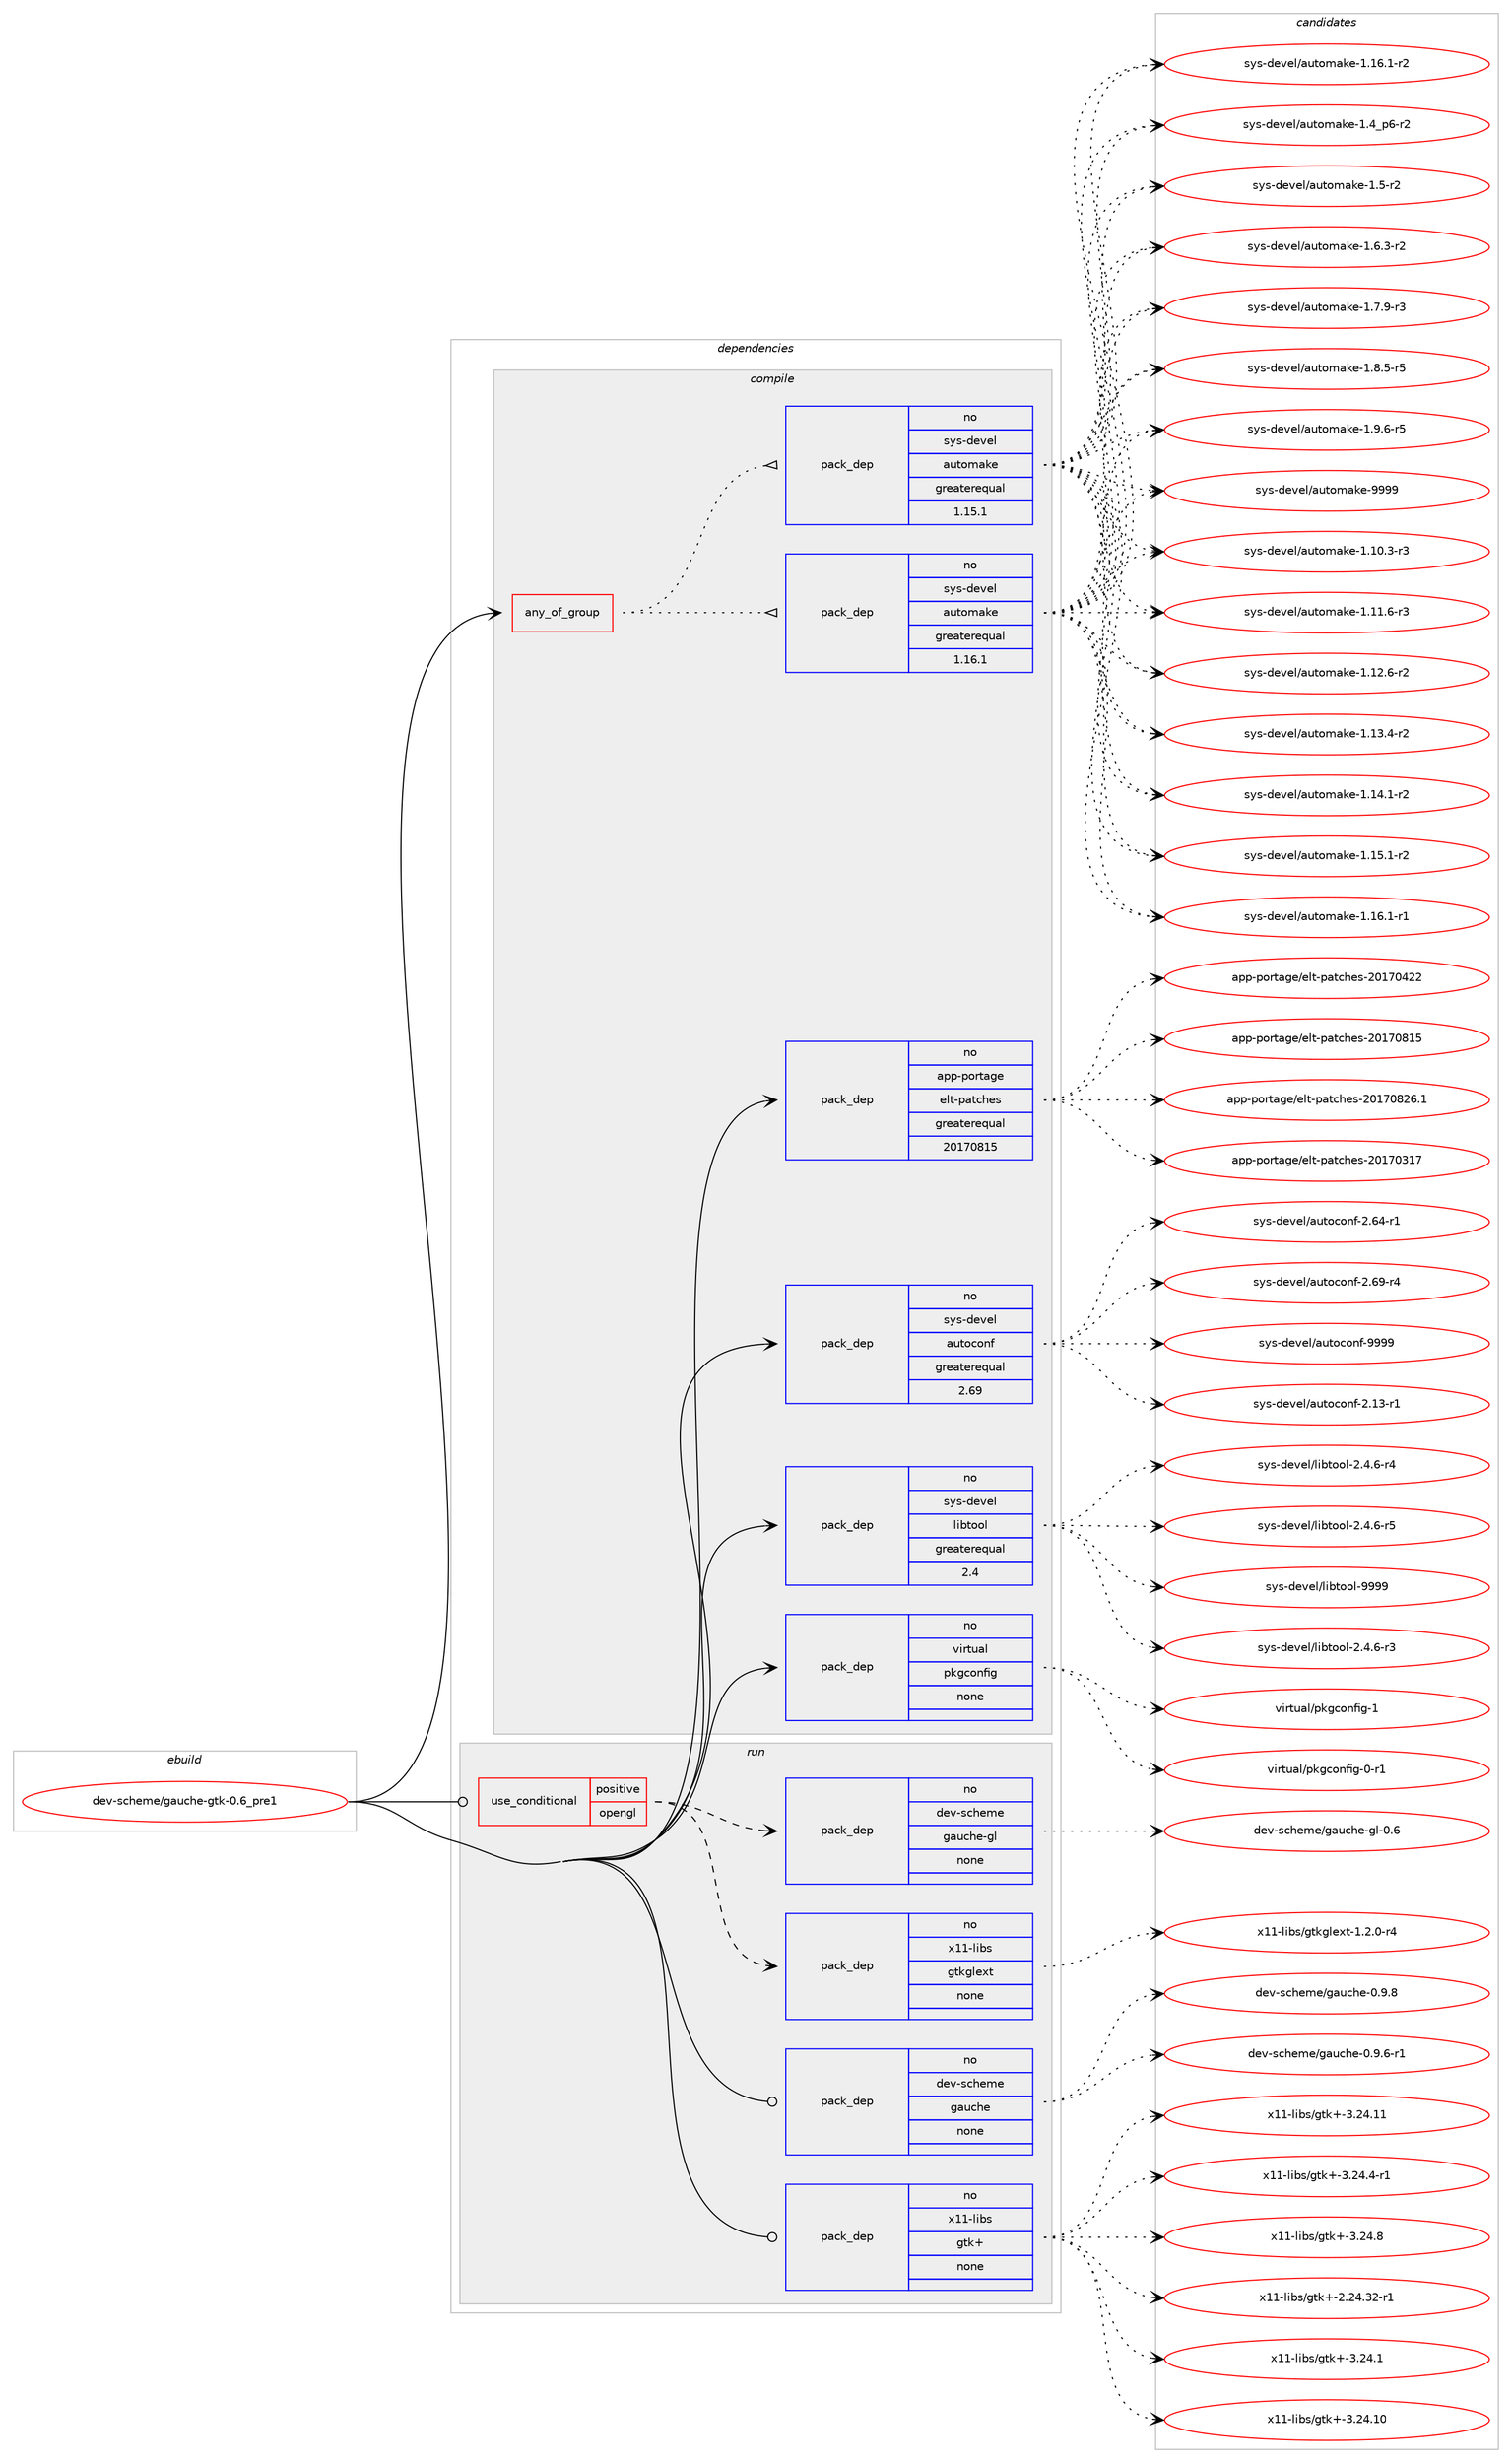 digraph prolog {

# *************
# Graph options
# *************

newrank=true;
concentrate=true;
compound=true;
graph [rankdir=LR,fontname=Helvetica,fontsize=10,ranksep=1.5];#, ranksep=2.5, nodesep=0.2];
edge  [arrowhead=vee];
node  [fontname=Helvetica,fontsize=10];

# **********
# The ebuild
# **********

subgraph cluster_leftcol {
color=gray;
rank=same;
label=<<i>ebuild</i>>;
id [label="dev-scheme/gauche-gtk-0.6_pre1", color=red, width=4, href="../dev-scheme/gauche-gtk-0.6_pre1.svg"];
}

# ****************
# The dependencies
# ****************

subgraph cluster_midcol {
color=gray;
label=<<i>dependencies</i>>;
subgraph cluster_compile {
fillcolor="#eeeeee";
style=filled;
label=<<i>compile</i>>;
subgraph any11677 {
dependency723633 [label=<<TABLE BORDER="0" CELLBORDER="1" CELLSPACING="0" CELLPADDING="4"><TR><TD CELLPADDING="10">any_of_group</TD></TR></TABLE>>, shape=none, color=red];subgraph pack529965 {
dependency723634 [label=<<TABLE BORDER="0" CELLBORDER="1" CELLSPACING="0" CELLPADDING="4" WIDTH="220"><TR><TD ROWSPAN="6" CELLPADDING="30">pack_dep</TD></TR><TR><TD WIDTH="110">no</TD></TR><TR><TD>sys-devel</TD></TR><TR><TD>automake</TD></TR><TR><TD>greaterequal</TD></TR><TR><TD>1.16.1</TD></TR></TABLE>>, shape=none, color=blue];
}
dependency723633:e -> dependency723634:w [weight=20,style="dotted",arrowhead="oinv"];
subgraph pack529966 {
dependency723635 [label=<<TABLE BORDER="0" CELLBORDER="1" CELLSPACING="0" CELLPADDING="4" WIDTH="220"><TR><TD ROWSPAN="6" CELLPADDING="30">pack_dep</TD></TR><TR><TD WIDTH="110">no</TD></TR><TR><TD>sys-devel</TD></TR><TR><TD>automake</TD></TR><TR><TD>greaterequal</TD></TR><TR><TD>1.15.1</TD></TR></TABLE>>, shape=none, color=blue];
}
dependency723633:e -> dependency723635:w [weight=20,style="dotted",arrowhead="oinv"];
}
id:e -> dependency723633:w [weight=20,style="solid",arrowhead="vee"];
subgraph pack529967 {
dependency723636 [label=<<TABLE BORDER="0" CELLBORDER="1" CELLSPACING="0" CELLPADDING="4" WIDTH="220"><TR><TD ROWSPAN="6" CELLPADDING="30">pack_dep</TD></TR><TR><TD WIDTH="110">no</TD></TR><TR><TD>app-portage</TD></TR><TR><TD>elt-patches</TD></TR><TR><TD>greaterequal</TD></TR><TR><TD>20170815</TD></TR></TABLE>>, shape=none, color=blue];
}
id:e -> dependency723636:w [weight=20,style="solid",arrowhead="vee"];
subgraph pack529968 {
dependency723637 [label=<<TABLE BORDER="0" CELLBORDER="1" CELLSPACING="0" CELLPADDING="4" WIDTH="220"><TR><TD ROWSPAN="6" CELLPADDING="30">pack_dep</TD></TR><TR><TD WIDTH="110">no</TD></TR><TR><TD>sys-devel</TD></TR><TR><TD>autoconf</TD></TR><TR><TD>greaterequal</TD></TR><TR><TD>2.69</TD></TR></TABLE>>, shape=none, color=blue];
}
id:e -> dependency723637:w [weight=20,style="solid",arrowhead="vee"];
subgraph pack529969 {
dependency723638 [label=<<TABLE BORDER="0" CELLBORDER="1" CELLSPACING="0" CELLPADDING="4" WIDTH="220"><TR><TD ROWSPAN="6" CELLPADDING="30">pack_dep</TD></TR><TR><TD WIDTH="110">no</TD></TR><TR><TD>sys-devel</TD></TR><TR><TD>libtool</TD></TR><TR><TD>greaterequal</TD></TR><TR><TD>2.4</TD></TR></TABLE>>, shape=none, color=blue];
}
id:e -> dependency723638:w [weight=20,style="solid",arrowhead="vee"];
subgraph pack529970 {
dependency723639 [label=<<TABLE BORDER="0" CELLBORDER="1" CELLSPACING="0" CELLPADDING="4" WIDTH="220"><TR><TD ROWSPAN="6" CELLPADDING="30">pack_dep</TD></TR><TR><TD WIDTH="110">no</TD></TR><TR><TD>virtual</TD></TR><TR><TD>pkgconfig</TD></TR><TR><TD>none</TD></TR><TR><TD></TD></TR></TABLE>>, shape=none, color=blue];
}
id:e -> dependency723639:w [weight=20,style="solid",arrowhead="vee"];
}
subgraph cluster_compileandrun {
fillcolor="#eeeeee";
style=filled;
label=<<i>compile and run</i>>;
}
subgraph cluster_run {
fillcolor="#eeeeee";
style=filled;
label=<<i>run</i>>;
subgraph cond181613 {
dependency723640 [label=<<TABLE BORDER="0" CELLBORDER="1" CELLSPACING="0" CELLPADDING="4"><TR><TD ROWSPAN="3" CELLPADDING="10">use_conditional</TD></TR><TR><TD>positive</TD></TR><TR><TD>opengl</TD></TR></TABLE>>, shape=none, color=red];
subgraph pack529971 {
dependency723641 [label=<<TABLE BORDER="0" CELLBORDER="1" CELLSPACING="0" CELLPADDING="4" WIDTH="220"><TR><TD ROWSPAN="6" CELLPADDING="30">pack_dep</TD></TR><TR><TD WIDTH="110">no</TD></TR><TR><TD>x11-libs</TD></TR><TR><TD>gtkglext</TD></TR><TR><TD>none</TD></TR><TR><TD></TD></TR></TABLE>>, shape=none, color=blue];
}
dependency723640:e -> dependency723641:w [weight=20,style="dashed",arrowhead="vee"];
subgraph pack529972 {
dependency723642 [label=<<TABLE BORDER="0" CELLBORDER="1" CELLSPACING="0" CELLPADDING="4" WIDTH="220"><TR><TD ROWSPAN="6" CELLPADDING="30">pack_dep</TD></TR><TR><TD WIDTH="110">no</TD></TR><TR><TD>dev-scheme</TD></TR><TR><TD>gauche-gl</TD></TR><TR><TD>none</TD></TR><TR><TD></TD></TR></TABLE>>, shape=none, color=blue];
}
dependency723640:e -> dependency723642:w [weight=20,style="dashed",arrowhead="vee"];
}
id:e -> dependency723640:w [weight=20,style="solid",arrowhead="odot"];
subgraph pack529973 {
dependency723643 [label=<<TABLE BORDER="0" CELLBORDER="1" CELLSPACING="0" CELLPADDING="4" WIDTH="220"><TR><TD ROWSPAN="6" CELLPADDING="30">pack_dep</TD></TR><TR><TD WIDTH="110">no</TD></TR><TR><TD>dev-scheme</TD></TR><TR><TD>gauche</TD></TR><TR><TD>none</TD></TR><TR><TD></TD></TR></TABLE>>, shape=none, color=blue];
}
id:e -> dependency723643:w [weight=20,style="solid",arrowhead="odot"];
subgraph pack529974 {
dependency723644 [label=<<TABLE BORDER="0" CELLBORDER="1" CELLSPACING="0" CELLPADDING="4" WIDTH="220"><TR><TD ROWSPAN="6" CELLPADDING="30">pack_dep</TD></TR><TR><TD WIDTH="110">no</TD></TR><TR><TD>x11-libs</TD></TR><TR><TD>gtk+</TD></TR><TR><TD>none</TD></TR><TR><TD></TD></TR></TABLE>>, shape=none, color=blue];
}
id:e -> dependency723644:w [weight=20,style="solid",arrowhead="odot"];
}
}

# **************
# The candidates
# **************

subgraph cluster_choices {
rank=same;
color=gray;
label=<<i>candidates</i>>;

subgraph choice529965 {
color=black;
nodesep=1;
choice11512111545100101118101108479711711611110997107101454946494846514511451 [label="sys-devel/automake-1.10.3-r3", color=red, width=4,href="../sys-devel/automake-1.10.3-r3.svg"];
choice11512111545100101118101108479711711611110997107101454946494946544511451 [label="sys-devel/automake-1.11.6-r3", color=red, width=4,href="../sys-devel/automake-1.11.6-r3.svg"];
choice11512111545100101118101108479711711611110997107101454946495046544511450 [label="sys-devel/automake-1.12.6-r2", color=red, width=4,href="../sys-devel/automake-1.12.6-r2.svg"];
choice11512111545100101118101108479711711611110997107101454946495146524511450 [label="sys-devel/automake-1.13.4-r2", color=red, width=4,href="../sys-devel/automake-1.13.4-r2.svg"];
choice11512111545100101118101108479711711611110997107101454946495246494511450 [label="sys-devel/automake-1.14.1-r2", color=red, width=4,href="../sys-devel/automake-1.14.1-r2.svg"];
choice11512111545100101118101108479711711611110997107101454946495346494511450 [label="sys-devel/automake-1.15.1-r2", color=red, width=4,href="../sys-devel/automake-1.15.1-r2.svg"];
choice11512111545100101118101108479711711611110997107101454946495446494511449 [label="sys-devel/automake-1.16.1-r1", color=red, width=4,href="../sys-devel/automake-1.16.1-r1.svg"];
choice11512111545100101118101108479711711611110997107101454946495446494511450 [label="sys-devel/automake-1.16.1-r2", color=red, width=4,href="../sys-devel/automake-1.16.1-r2.svg"];
choice115121115451001011181011084797117116111109971071014549465295112544511450 [label="sys-devel/automake-1.4_p6-r2", color=red, width=4,href="../sys-devel/automake-1.4_p6-r2.svg"];
choice11512111545100101118101108479711711611110997107101454946534511450 [label="sys-devel/automake-1.5-r2", color=red, width=4,href="../sys-devel/automake-1.5-r2.svg"];
choice115121115451001011181011084797117116111109971071014549465446514511450 [label="sys-devel/automake-1.6.3-r2", color=red, width=4,href="../sys-devel/automake-1.6.3-r2.svg"];
choice115121115451001011181011084797117116111109971071014549465546574511451 [label="sys-devel/automake-1.7.9-r3", color=red, width=4,href="../sys-devel/automake-1.7.9-r3.svg"];
choice115121115451001011181011084797117116111109971071014549465646534511453 [label="sys-devel/automake-1.8.5-r5", color=red, width=4,href="../sys-devel/automake-1.8.5-r5.svg"];
choice115121115451001011181011084797117116111109971071014549465746544511453 [label="sys-devel/automake-1.9.6-r5", color=red, width=4,href="../sys-devel/automake-1.9.6-r5.svg"];
choice115121115451001011181011084797117116111109971071014557575757 [label="sys-devel/automake-9999", color=red, width=4,href="../sys-devel/automake-9999.svg"];
dependency723634:e -> choice11512111545100101118101108479711711611110997107101454946494846514511451:w [style=dotted,weight="100"];
dependency723634:e -> choice11512111545100101118101108479711711611110997107101454946494946544511451:w [style=dotted,weight="100"];
dependency723634:e -> choice11512111545100101118101108479711711611110997107101454946495046544511450:w [style=dotted,weight="100"];
dependency723634:e -> choice11512111545100101118101108479711711611110997107101454946495146524511450:w [style=dotted,weight="100"];
dependency723634:e -> choice11512111545100101118101108479711711611110997107101454946495246494511450:w [style=dotted,weight="100"];
dependency723634:e -> choice11512111545100101118101108479711711611110997107101454946495346494511450:w [style=dotted,weight="100"];
dependency723634:e -> choice11512111545100101118101108479711711611110997107101454946495446494511449:w [style=dotted,weight="100"];
dependency723634:e -> choice11512111545100101118101108479711711611110997107101454946495446494511450:w [style=dotted,weight="100"];
dependency723634:e -> choice115121115451001011181011084797117116111109971071014549465295112544511450:w [style=dotted,weight="100"];
dependency723634:e -> choice11512111545100101118101108479711711611110997107101454946534511450:w [style=dotted,weight="100"];
dependency723634:e -> choice115121115451001011181011084797117116111109971071014549465446514511450:w [style=dotted,weight="100"];
dependency723634:e -> choice115121115451001011181011084797117116111109971071014549465546574511451:w [style=dotted,weight="100"];
dependency723634:e -> choice115121115451001011181011084797117116111109971071014549465646534511453:w [style=dotted,weight="100"];
dependency723634:e -> choice115121115451001011181011084797117116111109971071014549465746544511453:w [style=dotted,weight="100"];
dependency723634:e -> choice115121115451001011181011084797117116111109971071014557575757:w [style=dotted,weight="100"];
}
subgraph choice529966 {
color=black;
nodesep=1;
choice11512111545100101118101108479711711611110997107101454946494846514511451 [label="sys-devel/automake-1.10.3-r3", color=red, width=4,href="../sys-devel/automake-1.10.3-r3.svg"];
choice11512111545100101118101108479711711611110997107101454946494946544511451 [label="sys-devel/automake-1.11.6-r3", color=red, width=4,href="../sys-devel/automake-1.11.6-r3.svg"];
choice11512111545100101118101108479711711611110997107101454946495046544511450 [label="sys-devel/automake-1.12.6-r2", color=red, width=4,href="../sys-devel/automake-1.12.6-r2.svg"];
choice11512111545100101118101108479711711611110997107101454946495146524511450 [label="sys-devel/automake-1.13.4-r2", color=red, width=4,href="../sys-devel/automake-1.13.4-r2.svg"];
choice11512111545100101118101108479711711611110997107101454946495246494511450 [label="sys-devel/automake-1.14.1-r2", color=red, width=4,href="../sys-devel/automake-1.14.1-r2.svg"];
choice11512111545100101118101108479711711611110997107101454946495346494511450 [label="sys-devel/automake-1.15.1-r2", color=red, width=4,href="../sys-devel/automake-1.15.1-r2.svg"];
choice11512111545100101118101108479711711611110997107101454946495446494511449 [label="sys-devel/automake-1.16.1-r1", color=red, width=4,href="../sys-devel/automake-1.16.1-r1.svg"];
choice11512111545100101118101108479711711611110997107101454946495446494511450 [label="sys-devel/automake-1.16.1-r2", color=red, width=4,href="../sys-devel/automake-1.16.1-r2.svg"];
choice115121115451001011181011084797117116111109971071014549465295112544511450 [label="sys-devel/automake-1.4_p6-r2", color=red, width=4,href="../sys-devel/automake-1.4_p6-r2.svg"];
choice11512111545100101118101108479711711611110997107101454946534511450 [label="sys-devel/automake-1.5-r2", color=red, width=4,href="../sys-devel/automake-1.5-r2.svg"];
choice115121115451001011181011084797117116111109971071014549465446514511450 [label="sys-devel/automake-1.6.3-r2", color=red, width=4,href="../sys-devel/automake-1.6.3-r2.svg"];
choice115121115451001011181011084797117116111109971071014549465546574511451 [label="sys-devel/automake-1.7.9-r3", color=red, width=4,href="../sys-devel/automake-1.7.9-r3.svg"];
choice115121115451001011181011084797117116111109971071014549465646534511453 [label="sys-devel/automake-1.8.5-r5", color=red, width=4,href="../sys-devel/automake-1.8.5-r5.svg"];
choice115121115451001011181011084797117116111109971071014549465746544511453 [label="sys-devel/automake-1.9.6-r5", color=red, width=4,href="../sys-devel/automake-1.9.6-r5.svg"];
choice115121115451001011181011084797117116111109971071014557575757 [label="sys-devel/automake-9999", color=red, width=4,href="../sys-devel/automake-9999.svg"];
dependency723635:e -> choice11512111545100101118101108479711711611110997107101454946494846514511451:w [style=dotted,weight="100"];
dependency723635:e -> choice11512111545100101118101108479711711611110997107101454946494946544511451:w [style=dotted,weight="100"];
dependency723635:e -> choice11512111545100101118101108479711711611110997107101454946495046544511450:w [style=dotted,weight="100"];
dependency723635:e -> choice11512111545100101118101108479711711611110997107101454946495146524511450:w [style=dotted,weight="100"];
dependency723635:e -> choice11512111545100101118101108479711711611110997107101454946495246494511450:w [style=dotted,weight="100"];
dependency723635:e -> choice11512111545100101118101108479711711611110997107101454946495346494511450:w [style=dotted,weight="100"];
dependency723635:e -> choice11512111545100101118101108479711711611110997107101454946495446494511449:w [style=dotted,weight="100"];
dependency723635:e -> choice11512111545100101118101108479711711611110997107101454946495446494511450:w [style=dotted,weight="100"];
dependency723635:e -> choice115121115451001011181011084797117116111109971071014549465295112544511450:w [style=dotted,weight="100"];
dependency723635:e -> choice11512111545100101118101108479711711611110997107101454946534511450:w [style=dotted,weight="100"];
dependency723635:e -> choice115121115451001011181011084797117116111109971071014549465446514511450:w [style=dotted,weight="100"];
dependency723635:e -> choice115121115451001011181011084797117116111109971071014549465546574511451:w [style=dotted,weight="100"];
dependency723635:e -> choice115121115451001011181011084797117116111109971071014549465646534511453:w [style=dotted,weight="100"];
dependency723635:e -> choice115121115451001011181011084797117116111109971071014549465746544511453:w [style=dotted,weight="100"];
dependency723635:e -> choice115121115451001011181011084797117116111109971071014557575757:w [style=dotted,weight="100"];
}
subgraph choice529967 {
color=black;
nodesep=1;
choice97112112451121111141169710310147101108116451129711699104101115455048495548514955 [label="app-portage/elt-patches-20170317", color=red, width=4,href="../app-portage/elt-patches-20170317.svg"];
choice97112112451121111141169710310147101108116451129711699104101115455048495548525050 [label="app-portage/elt-patches-20170422", color=red, width=4,href="../app-portage/elt-patches-20170422.svg"];
choice97112112451121111141169710310147101108116451129711699104101115455048495548564953 [label="app-portage/elt-patches-20170815", color=red, width=4,href="../app-portage/elt-patches-20170815.svg"];
choice971121124511211111411697103101471011081164511297116991041011154550484955485650544649 [label="app-portage/elt-patches-20170826.1", color=red, width=4,href="../app-portage/elt-patches-20170826.1.svg"];
dependency723636:e -> choice97112112451121111141169710310147101108116451129711699104101115455048495548514955:w [style=dotted,weight="100"];
dependency723636:e -> choice97112112451121111141169710310147101108116451129711699104101115455048495548525050:w [style=dotted,weight="100"];
dependency723636:e -> choice97112112451121111141169710310147101108116451129711699104101115455048495548564953:w [style=dotted,weight="100"];
dependency723636:e -> choice971121124511211111411697103101471011081164511297116991041011154550484955485650544649:w [style=dotted,weight="100"];
}
subgraph choice529968 {
color=black;
nodesep=1;
choice1151211154510010111810110847971171161119911111010245504649514511449 [label="sys-devel/autoconf-2.13-r1", color=red, width=4,href="../sys-devel/autoconf-2.13-r1.svg"];
choice1151211154510010111810110847971171161119911111010245504654524511449 [label="sys-devel/autoconf-2.64-r1", color=red, width=4,href="../sys-devel/autoconf-2.64-r1.svg"];
choice1151211154510010111810110847971171161119911111010245504654574511452 [label="sys-devel/autoconf-2.69-r4", color=red, width=4,href="../sys-devel/autoconf-2.69-r4.svg"];
choice115121115451001011181011084797117116111991111101024557575757 [label="sys-devel/autoconf-9999", color=red, width=4,href="../sys-devel/autoconf-9999.svg"];
dependency723637:e -> choice1151211154510010111810110847971171161119911111010245504649514511449:w [style=dotted,weight="100"];
dependency723637:e -> choice1151211154510010111810110847971171161119911111010245504654524511449:w [style=dotted,weight="100"];
dependency723637:e -> choice1151211154510010111810110847971171161119911111010245504654574511452:w [style=dotted,weight="100"];
dependency723637:e -> choice115121115451001011181011084797117116111991111101024557575757:w [style=dotted,weight="100"];
}
subgraph choice529969 {
color=black;
nodesep=1;
choice1151211154510010111810110847108105981161111111084550465246544511451 [label="sys-devel/libtool-2.4.6-r3", color=red, width=4,href="../sys-devel/libtool-2.4.6-r3.svg"];
choice1151211154510010111810110847108105981161111111084550465246544511452 [label="sys-devel/libtool-2.4.6-r4", color=red, width=4,href="../sys-devel/libtool-2.4.6-r4.svg"];
choice1151211154510010111810110847108105981161111111084550465246544511453 [label="sys-devel/libtool-2.4.6-r5", color=red, width=4,href="../sys-devel/libtool-2.4.6-r5.svg"];
choice1151211154510010111810110847108105981161111111084557575757 [label="sys-devel/libtool-9999", color=red, width=4,href="../sys-devel/libtool-9999.svg"];
dependency723638:e -> choice1151211154510010111810110847108105981161111111084550465246544511451:w [style=dotted,weight="100"];
dependency723638:e -> choice1151211154510010111810110847108105981161111111084550465246544511452:w [style=dotted,weight="100"];
dependency723638:e -> choice1151211154510010111810110847108105981161111111084550465246544511453:w [style=dotted,weight="100"];
dependency723638:e -> choice1151211154510010111810110847108105981161111111084557575757:w [style=dotted,weight="100"];
}
subgraph choice529970 {
color=black;
nodesep=1;
choice11810511411611797108471121071039911111010210510345484511449 [label="virtual/pkgconfig-0-r1", color=red, width=4,href="../virtual/pkgconfig-0-r1.svg"];
choice1181051141161179710847112107103991111101021051034549 [label="virtual/pkgconfig-1", color=red, width=4,href="../virtual/pkgconfig-1.svg"];
dependency723639:e -> choice11810511411611797108471121071039911111010210510345484511449:w [style=dotted,weight="100"];
dependency723639:e -> choice1181051141161179710847112107103991111101021051034549:w [style=dotted,weight="100"];
}
subgraph choice529971 {
color=black;
nodesep=1;
choice12049494510810598115471031161071031081011201164549465046484511452 [label="x11-libs/gtkglext-1.2.0-r4", color=red, width=4,href="../x11-libs/gtkglext-1.2.0-r4.svg"];
dependency723641:e -> choice12049494510810598115471031161071031081011201164549465046484511452:w [style=dotted,weight="100"];
}
subgraph choice529972 {
color=black;
nodesep=1;
choice10010111845115991041011091014710397117991041014510310845484654 [label="dev-scheme/gauche-gl-0.6", color=red, width=4,href="../dev-scheme/gauche-gl-0.6.svg"];
dependency723642:e -> choice10010111845115991041011091014710397117991041014510310845484654:w [style=dotted,weight="100"];
}
subgraph choice529973 {
color=black;
nodesep=1;
choice10010111845115991041011091014710397117991041014548465746544511449 [label="dev-scheme/gauche-0.9.6-r1", color=red, width=4,href="../dev-scheme/gauche-0.9.6-r1.svg"];
choice1001011184511599104101109101471039711799104101454846574656 [label="dev-scheme/gauche-0.9.8", color=red, width=4,href="../dev-scheme/gauche-0.9.8.svg"];
dependency723643:e -> choice10010111845115991041011091014710397117991041014548465746544511449:w [style=dotted,weight="100"];
dependency723643:e -> choice1001011184511599104101109101471039711799104101454846574656:w [style=dotted,weight="100"];
}
subgraph choice529974 {
color=black;
nodesep=1;
choice12049494510810598115471031161074345504650524651504511449 [label="x11-libs/gtk+-2.24.32-r1", color=red, width=4,href="../x11-libs/gtk+-2.24.32-r1.svg"];
choice12049494510810598115471031161074345514650524649 [label="x11-libs/gtk+-3.24.1", color=red, width=4,href="../x11-libs/gtk+-3.24.1.svg"];
choice1204949451081059811547103116107434551465052464948 [label="x11-libs/gtk+-3.24.10", color=red, width=4,href="../x11-libs/gtk+-3.24.10.svg"];
choice1204949451081059811547103116107434551465052464949 [label="x11-libs/gtk+-3.24.11", color=red, width=4,href="../x11-libs/gtk+-3.24.11.svg"];
choice120494945108105981154710311610743455146505246524511449 [label="x11-libs/gtk+-3.24.4-r1", color=red, width=4,href="../x11-libs/gtk+-3.24.4-r1.svg"];
choice12049494510810598115471031161074345514650524656 [label="x11-libs/gtk+-3.24.8", color=red, width=4,href="../x11-libs/gtk+-3.24.8.svg"];
dependency723644:e -> choice12049494510810598115471031161074345504650524651504511449:w [style=dotted,weight="100"];
dependency723644:e -> choice12049494510810598115471031161074345514650524649:w [style=dotted,weight="100"];
dependency723644:e -> choice1204949451081059811547103116107434551465052464948:w [style=dotted,weight="100"];
dependency723644:e -> choice1204949451081059811547103116107434551465052464949:w [style=dotted,weight="100"];
dependency723644:e -> choice120494945108105981154710311610743455146505246524511449:w [style=dotted,weight="100"];
dependency723644:e -> choice12049494510810598115471031161074345514650524656:w [style=dotted,weight="100"];
}
}

}
